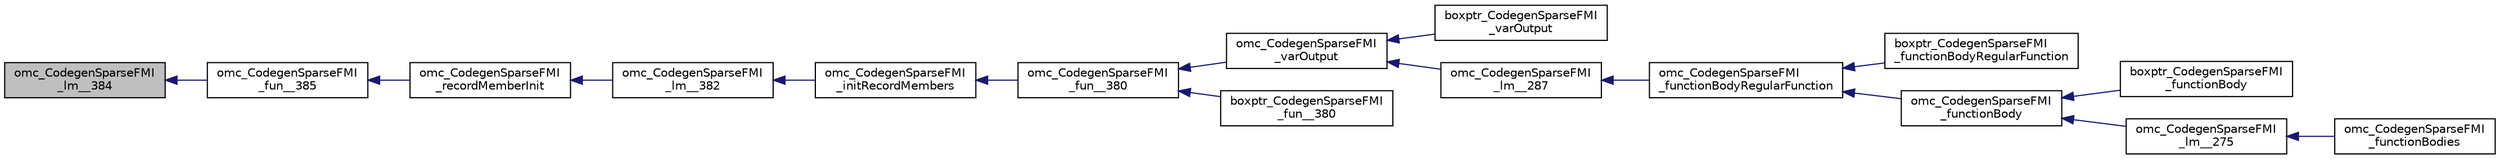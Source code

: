digraph "omc_CodegenSparseFMI_lm__384"
{
  edge [fontname="Helvetica",fontsize="10",labelfontname="Helvetica",labelfontsize="10"];
  node [fontname="Helvetica",fontsize="10",shape=record];
  rankdir="LR";
  Node191428 [label="omc_CodegenSparseFMI\l_lm__384",height=0.2,width=0.4,color="black", fillcolor="grey75", style="filled", fontcolor="black"];
  Node191428 -> Node191429 [dir="back",color="midnightblue",fontsize="10",style="solid",fontname="Helvetica"];
  Node191429 [label="omc_CodegenSparseFMI\l_fun__385",height=0.2,width=0.4,color="black", fillcolor="white", style="filled",URL="$d1/d2e/_codegen_sparse_f_m_i_8c.html#ad897386ec984cb21ba1b58ce8ad1dce9"];
  Node191429 -> Node191430 [dir="back",color="midnightblue",fontsize="10",style="solid",fontname="Helvetica"];
  Node191430 [label="omc_CodegenSparseFMI\l_recordMemberInit",height=0.2,width=0.4,color="black", fillcolor="white", style="filled",URL="$da/d88/_codegen_sparse_f_m_i_8h.html#a42324cf6b9892f8fd03f341a668d6de7"];
  Node191430 -> Node191431 [dir="back",color="midnightblue",fontsize="10",style="solid",fontname="Helvetica"];
  Node191431 [label="omc_CodegenSparseFMI\l_lm__382",height=0.2,width=0.4,color="black", fillcolor="white", style="filled",URL="$d1/d2e/_codegen_sparse_f_m_i_8c.html#a0017c466a9e1dc9c184707e4f4f1b968"];
  Node191431 -> Node191432 [dir="back",color="midnightblue",fontsize="10",style="solid",fontname="Helvetica"];
  Node191432 [label="omc_CodegenSparseFMI\l_initRecordMembers",height=0.2,width=0.4,color="black", fillcolor="white", style="filled",URL="$da/d88/_codegen_sparse_f_m_i_8h.html#affad44c36c33b4fbcf4ce922a3fb7007"];
  Node191432 -> Node191433 [dir="back",color="midnightblue",fontsize="10",style="solid",fontname="Helvetica"];
  Node191433 [label="omc_CodegenSparseFMI\l_fun__380",height=0.2,width=0.4,color="black", fillcolor="white", style="filled",URL="$d1/d2e/_codegen_sparse_f_m_i_8c.html#aaa911d9974a0c23a0f19b3d145ceb68a"];
  Node191433 -> Node191434 [dir="back",color="midnightblue",fontsize="10",style="solid",fontname="Helvetica"];
  Node191434 [label="omc_CodegenSparseFMI\l_varOutput",height=0.2,width=0.4,color="black", fillcolor="white", style="filled",URL="$da/d88/_codegen_sparse_f_m_i_8h.html#a6abc11e2e454bee52c848b7d3f6e8cd6"];
  Node191434 -> Node191435 [dir="back",color="midnightblue",fontsize="10",style="solid",fontname="Helvetica"];
  Node191435 [label="boxptr_CodegenSparseFMI\l_varOutput",height=0.2,width=0.4,color="black", fillcolor="white", style="filled",URL="$da/d88/_codegen_sparse_f_m_i_8h.html#adb616be14e81858a08c479d6fcf43516"];
  Node191434 -> Node191436 [dir="back",color="midnightblue",fontsize="10",style="solid",fontname="Helvetica"];
  Node191436 [label="omc_CodegenSparseFMI\l_lm__287",height=0.2,width=0.4,color="black", fillcolor="white", style="filled",URL="$d1/d2e/_codegen_sparse_f_m_i_8c.html#a2a07816215a3e7202ceb4c575ecc27e5"];
  Node191436 -> Node191437 [dir="back",color="midnightblue",fontsize="10",style="solid",fontname="Helvetica"];
  Node191437 [label="omc_CodegenSparseFMI\l_functionBodyRegularFunction",height=0.2,width=0.4,color="black", fillcolor="white", style="filled",URL="$da/d88/_codegen_sparse_f_m_i_8h.html#a35f588d60d8560ad7c541738fc9bc5d0"];
  Node191437 -> Node191438 [dir="back",color="midnightblue",fontsize="10",style="solid",fontname="Helvetica"];
  Node191438 [label="boxptr_CodegenSparseFMI\l_functionBodyRegularFunction",height=0.2,width=0.4,color="black", fillcolor="white", style="filled",URL="$da/d88/_codegen_sparse_f_m_i_8h.html#ad0cd59d6ca1bf8ab02b015f235daadf1"];
  Node191437 -> Node191439 [dir="back",color="midnightblue",fontsize="10",style="solid",fontname="Helvetica"];
  Node191439 [label="omc_CodegenSparseFMI\l_functionBody",height=0.2,width=0.4,color="black", fillcolor="white", style="filled",URL="$da/d88/_codegen_sparse_f_m_i_8h.html#a8326dd08d50f77b343a0b1e9fdee90d6"];
  Node191439 -> Node191440 [dir="back",color="midnightblue",fontsize="10",style="solid",fontname="Helvetica"];
  Node191440 [label="boxptr_CodegenSparseFMI\l_functionBody",height=0.2,width=0.4,color="black", fillcolor="white", style="filled",URL="$da/d88/_codegen_sparse_f_m_i_8h.html#a1450c37977ff46f0a318f1740d46b3a2"];
  Node191439 -> Node191441 [dir="back",color="midnightblue",fontsize="10",style="solid",fontname="Helvetica"];
  Node191441 [label="omc_CodegenSparseFMI\l_lm__275",height=0.2,width=0.4,color="black", fillcolor="white", style="filled",URL="$d1/d2e/_codegen_sparse_f_m_i_8c.html#afa6f1fb10983410b266344362bafabb7"];
  Node191441 -> Node191442 [dir="back",color="midnightblue",fontsize="10",style="solid",fontname="Helvetica"];
  Node191442 [label="omc_CodegenSparseFMI\l_functionBodies",height=0.2,width=0.4,color="black", fillcolor="white", style="filled",URL="$da/d88/_codegen_sparse_f_m_i_8h.html#ad5d463f801d993e3be31d7c8963771af"];
  Node191433 -> Node191443 [dir="back",color="midnightblue",fontsize="10",style="solid",fontname="Helvetica"];
  Node191443 [label="boxptr_CodegenSparseFMI\l_fun__380",height=0.2,width=0.4,color="black", fillcolor="white", style="filled",URL="$d1/d2e/_codegen_sparse_f_m_i_8c.html#a1a21e5790c7c92d5cb6fae20596d915f"];
}
